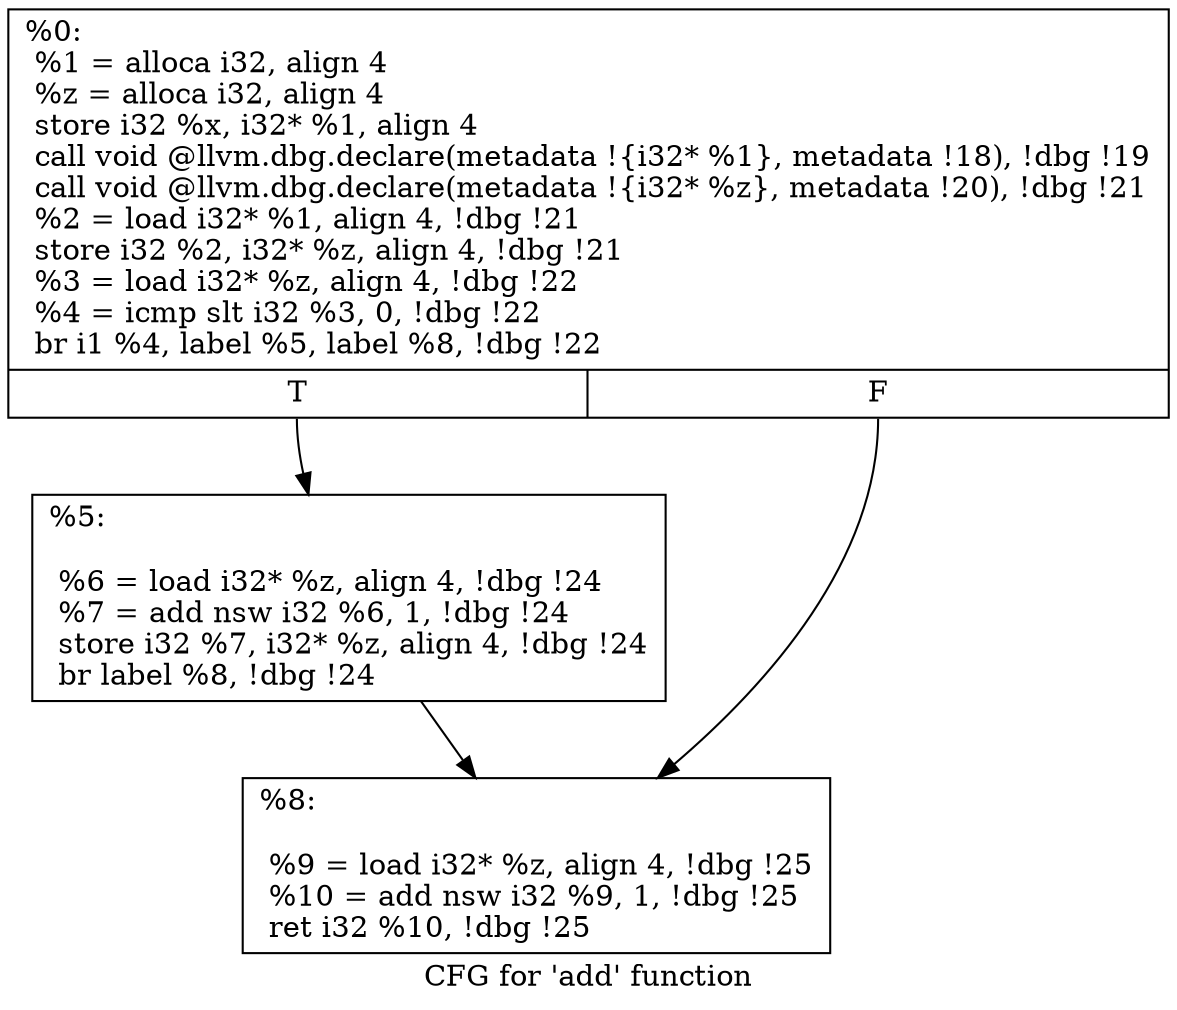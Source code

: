 digraph "CFG for 'add' function" {
	label="CFG for 'add' function";

	Node0x33a5db0 [shape=record,label="{%0:\l  %1 = alloca i32, align 4\l  %z = alloca i32, align 4\l  store i32 %x, i32* %1, align 4\l  call void @llvm.dbg.declare(metadata !\{i32* %1\}, metadata !18), !dbg !19\l  call void @llvm.dbg.declare(metadata !\{i32* %z\}, metadata !20), !dbg !21\l  %2 = load i32* %1, align 4, !dbg !21\l  store i32 %2, i32* %z, align 4, !dbg !21\l  %3 = load i32* %z, align 4, !dbg !22\l  %4 = icmp slt i32 %3, 0, !dbg !22\l  br i1 %4, label %5, label %8, !dbg !22\l|{<s0>T|<s1>F}}"];
	Node0x33a5db0:s0 -> Node0x33a5e10;
	Node0x33a5db0:s1 -> Node0x33a5e70;
	Node0x33a5e10 [shape=record,label="{%5:\l\l  %6 = load i32* %z, align 4, !dbg !24\l  %7 = add nsw i32 %6, 1, !dbg !24\l  store i32 %7, i32* %z, align 4, !dbg !24\l  br label %8, !dbg !24\l}"];
	Node0x33a5e10 -> Node0x33a5e70;
	Node0x33a5e70 [shape=record,label="{%8:\l\l  %9 = load i32* %z, align 4, !dbg !25\l  %10 = add nsw i32 %9, 1, !dbg !25\l  ret i32 %10, !dbg !25\l}"];
}
